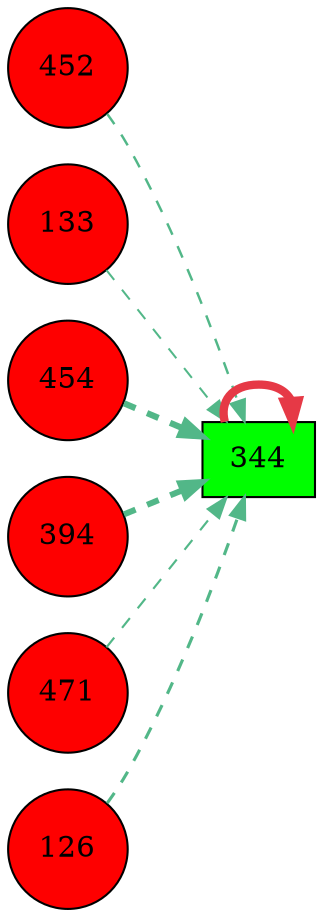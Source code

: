 digraph G{
rankdir=LR;
452 [style=filled, shape=circle, fillcolor="#fe0000", label="452"];
133 [style=filled, shape=circle, fillcolor="#fe0000", label="133"];
454 [style=filled, shape=circle, fillcolor="#fe0000", label="454"];
394 [style=filled, shape=circle, fillcolor="#fe0000", label="394"];
471 [style=filled, shape=circle, fillcolor="#fe0000", label="471"];
344 [style=filled, shape=box, fillcolor="#00fe00", label="344"];
126 [style=filled, shape=circle, fillcolor="#fe0000", label="126"];
344 -> 344 [color="#e63946",penwidth=4.00];
454 -> 344 [color="#52b788",style=dashed,penwidth=3.00];
394 -> 344 [color="#52b788",style=dashed,penwidth=2.89];
126 -> 344 [color="#52b788",style=dashed,penwidth=1.50];
452 -> 344 [color="#52b788",style=dashed,penwidth=1.18];
471 -> 344 [color="#52b788",style=dashed,penwidth=1.03];
133 -> 344 [color="#52b788",style=dashed,penwidth=0.97];
}